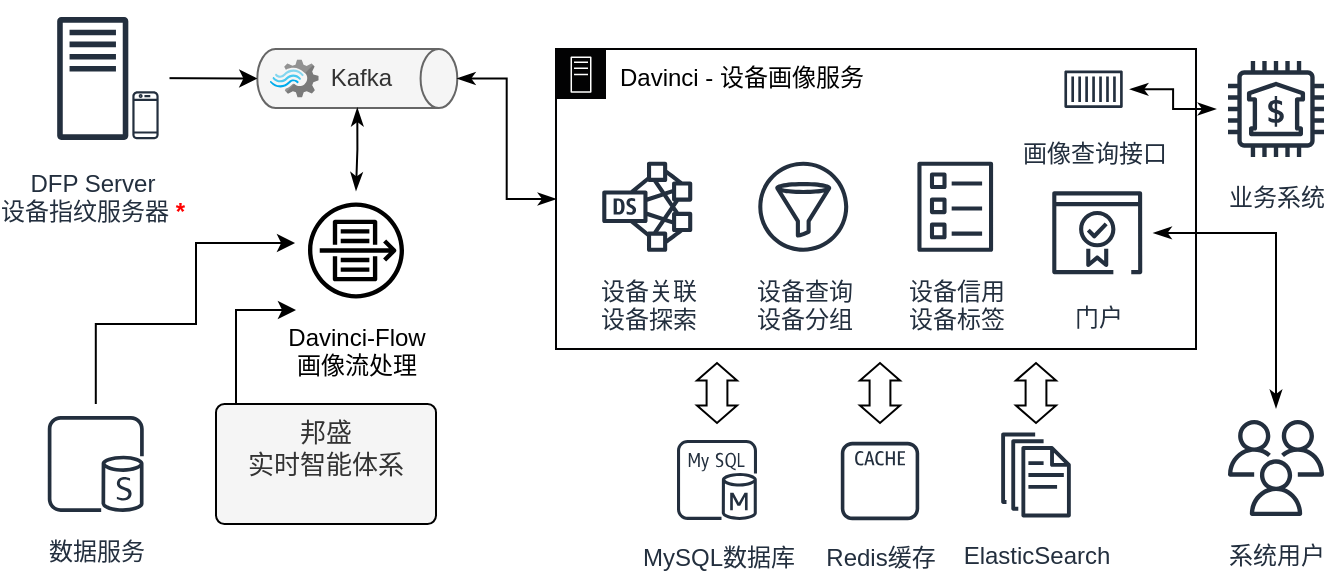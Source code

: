 <mxfile version="21.3.8" type="device">
  <diagram name="宁波银行杨总汇报" id="ccmA573On8Qi5qQvj16y">
    <mxGraphModel dx="1122" dy="644" grid="0" gridSize="10" guides="1" tooltips="1" connect="1" arrows="1" fold="1" page="0" pageScale="1" pageWidth="827" pageHeight="1169" background="none" math="0" shadow="0" extFonts="Noto Serif SC^https://fonts.googleapis.com/css?family=Noto+Serif+SC">
      <root>
        <mxCell id="ba9AUwtUFL8QYG3lRfYf-0" />
        <mxCell id="ba9AUwtUFL8QYG3lRfYf-1" parent="ba9AUwtUFL8QYG3lRfYf-0" />
        <mxCell id="ba9AUwtUFL8QYG3lRfYf-60" value="MySQL数据库" style="outlineConnect=0;fontColor=#232F3E;gradientColor=none;strokeColor=#232F3E;fillColor=#ffffff;dashed=0;verticalLabelPosition=bottom;verticalAlign=top;align=center;html=1;fontSize=12;fontStyle=0;aspect=fixed;shape=mxgraph.aws4.resourceIcon;resIcon=mxgraph.aws4.mysql_db_instance;" parent="ba9AUwtUFL8QYG3lRfYf-1" vertex="1">
          <mxGeometry x="35.5" y="533" width="50" height="50" as="geometry" />
        </mxCell>
        <mxCell id="ba9AUwtUFL8QYG3lRfYf-62" value="" style="group" parent="ba9AUwtUFL8QYG3lRfYf-1" vertex="1" connectable="0">
          <mxGeometry x="-169.35" y="342.5" width="100" height="29.5" as="geometry" />
        </mxCell>
        <mxCell id="ba9AUwtUFL8QYG3lRfYf-90" value="" style="group" parent="ba9AUwtUFL8QYG3lRfYf-62" vertex="1" connectable="0">
          <mxGeometry width="100" height="29.5" as="geometry" />
        </mxCell>
        <mxCell id="ba9AUwtUFL8QYG3lRfYf-54" value="&amp;nbsp;Kafka" style="html=1;shape=mxgraph.flowchart.direct_data;whiteSpace=wrap;fontColor=#333333;strokeColor=#666666;fillColor=#f5f5f5;" parent="ba9AUwtUFL8QYG3lRfYf-90" vertex="1">
          <mxGeometry width="100" height="29.5" as="geometry" />
        </mxCell>
        <mxCell id="ba9AUwtUFL8QYG3lRfYf-89" value="" style="aspect=fixed;html=1;points=[];align=center;image;fontSize=12;image=img/lib/mscae/Stream_Analytics.svg;dashed=1;dashPattern=1 1;strokeColor=#020203;strokeWidth=8;fillColor=none;" parent="ba9AUwtUFL8QYG3lRfYf-90" vertex="1">
          <mxGeometry x="6.35" y="5.25" width="24.36" height="19" as="geometry" />
        </mxCell>
        <mxCell id="ba9AUwtUFL8QYG3lRfYf-65" value="Davinci-Flow&lt;br&gt;画像流处理" style="outlineConnect=0;dashed=0;verticalLabelPosition=bottom;verticalAlign=top;align=center;html=1;fontSize=12;fontStyle=0;aspect=fixed;shape=mxgraph.aws4.resourceIcon;resIcon=mxgraph.aws4.flow_logs;" parent="ba9AUwtUFL8QYG3lRfYf-1" vertex="1">
          <mxGeometry x="-150" y="413.25" width="60" height="60" as="geometry" />
        </mxCell>
        <mxCell id="ba9AUwtUFL8QYG3lRfYf-66" style="edgeStyle=orthogonalEdgeStyle;rounded=0;orthogonalLoop=1;jettySize=auto;html=1;exitX=0.5;exitY=1;exitDx=0;exitDy=0;exitPerimeter=0;fontSize=10;fontColor=#333333;endArrow=classicThin;endFill=1;startArrow=classicThin;startFill=1;" parent="ba9AUwtUFL8QYG3lRfYf-1" source="ba9AUwtUFL8QYG3lRfYf-54" target="ba9AUwtUFL8QYG3lRfYf-65" edge="1">
          <mxGeometry relative="1" as="geometry" />
        </mxCell>
        <mxCell id="ba9AUwtUFL8QYG3lRfYf-69" value="" style="endArrow=classic;html=1;fontSize=13;fontColor=#333333;entryX=0;entryY=0.5;entryDx=0;entryDy=0;entryPerimeter=0;" parent="ba9AUwtUFL8QYG3lRfYf-1" target="ba9AUwtUFL8QYG3lRfYf-54" edge="1">
          <mxGeometry width="50" height="50" relative="1" as="geometry">
            <mxPoint x="-229" y="357" as="sourcePoint" />
            <mxPoint x="-190" y="350" as="targetPoint" />
          </mxGeometry>
        </mxCell>
        <mxCell id="ba9AUwtUFL8QYG3lRfYf-73" value="" style="group;align=center;verticalAlign=top;" parent="ba9AUwtUFL8QYG3lRfYf-1" vertex="1" connectable="0">
          <mxGeometry x="-190" y="520" width="110" height="60" as="geometry" />
        </mxCell>
        <mxCell id="ba9AUwtUFL8QYG3lRfYf-68" value="邦盛&lt;br&gt;实时智能体系" style="rounded=1;whiteSpace=wrap;html=1;strokeColor=#000000;fillColor=#f5f5f5;fontSize=13;fontColor=#333333;arcSize=7;horizontal=1;verticalAlign=top;" parent="ba9AUwtUFL8QYG3lRfYf-73" vertex="1">
          <mxGeometry width="110" height="60" as="geometry" />
        </mxCell>
        <mxCell id="ba9AUwtUFL8QYG3lRfYf-77" value="" style="group" parent="ba9AUwtUFL8QYG3lRfYf-1" vertex="1" connectable="0">
          <mxGeometry x="-290" y="318.88" width="79.75" height="76.75" as="geometry" />
        </mxCell>
        <mxCell id="ba9AUwtUFL8QYG3lRfYf-76" value="DFP Server&lt;br&gt;设备指纹服务器 &lt;b&gt;&lt;font color=&quot;#ff0000&quot;&gt;*&lt;/font&gt;&lt;/b&gt;" style="outlineConnect=0;fontColor=#232F3E;gradientColor=none;strokeColor=#232F3E;fillColor=#ffffff;dashed=0;verticalLabelPosition=bottom;verticalAlign=top;align=center;html=1;fontSize=12;fontStyle=0;aspect=fixed;shape=mxgraph.aws4.resourceIcon;resIcon=mxgraph.aws4.traditional_server;" parent="ba9AUwtUFL8QYG3lRfYf-77" vertex="1">
          <mxGeometry width="76.75" height="76.75" as="geometry" />
        </mxCell>
        <mxCell id="ba9AUwtUFL8QYG3lRfYf-75" value="" style="outlineConnect=0;fontColor=#232F3E;gradientColor=none;strokeColor=#232F3E;dashed=1;verticalLabelPosition=bottom;verticalAlign=top;align=center;html=1;fontSize=12;fontStyle=0;aspect=fixed;shape=mxgraph.aws4.resourceIcon;resIcon=mxgraph.aws4.mobile_client;strokeWidth=8;perimeterSpacing=0;dashPattern=1 1;fillColor=none;" parent="ba9AUwtUFL8QYG3lRfYf-77" vertex="1">
          <mxGeometry x="49.75" y="41.75" width="30" height="30" as="geometry" />
        </mxCell>
        <mxCell id="ba9AUwtUFL8QYG3lRfYf-80" style="edgeStyle=orthogonalEdgeStyle;rounded=0;orthogonalLoop=1;jettySize=auto;html=1;entryX=-0.008;entryY=0.438;entryDx=0;entryDy=0;entryPerimeter=0;fontSize=13;fontColor=#333333;" parent="ba9AUwtUFL8QYG3lRfYf-1" source="ba9AUwtUFL8QYG3lRfYf-83" target="ba9AUwtUFL8QYG3lRfYf-65" edge="1">
          <mxGeometry relative="1" as="geometry">
            <mxPoint x="-250.083" y="548.5" as="sourcePoint" />
            <Array as="points">
              <mxPoint x="-250" y="480" />
              <mxPoint x="-200" y="480" />
              <mxPoint x="-200" y="440" />
            </Array>
          </mxGeometry>
        </mxCell>
        <mxCell id="ba9AUwtUFL8QYG3lRfYf-81" style="edgeStyle=orthogonalEdgeStyle;rounded=0;orthogonalLoop=1;jettySize=auto;html=1;fontSize=13;fontColor=#333333;exitX=0.25;exitY=0;exitDx=0;exitDy=0;" parent="ba9AUwtUFL8QYG3lRfYf-1" source="ba9AUwtUFL8QYG3lRfYf-68" target="ba9AUwtUFL8QYG3lRfYf-65" edge="1">
          <mxGeometry relative="1" as="geometry">
            <mxPoint x="-180" y="520" as="sourcePoint" />
            <Array as="points">
              <mxPoint x="-180" y="520" />
              <mxPoint x="-180" y="473" />
            </Array>
          </mxGeometry>
        </mxCell>
        <mxCell id="ba9AUwtUFL8QYG3lRfYf-83" value="数据服务" style="outlineConnect=0;fontColor=#232F3E;gradientColor=none;strokeColor=#232F3E;fillColor=#ffffff;dashed=0;verticalLabelPosition=bottom;verticalAlign=top;align=center;html=1;fontSize=12;fontStyle=0;aspect=fixed;shape=mxgraph.aws4.resourceIcon;resIcon=mxgraph.aws4.sql_replica;dashPattern=1 1;" parent="ba9AUwtUFL8QYG3lRfYf-1" vertex="1">
          <mxGeometry x="-280.12" y="520" width="60" height="60" as="geometry" />
        </mxCell>
        <mxCell id="ba9AUwtUFL8QYG3lRfYf-85" value="Redis缓存" style="outlineConnect=0;fontColor=#232F3E;gradientColor=none;strokeColor=#232F3E;fillColor=#ffffff;dashed=0;verticalLabelPosition=bottom;verticalAlign=top;align=center;html=1;fontSize=12;fontStyle=0;aspect=fixed;shape=mxgraph.aws4.resourceIcon;resIcon=mxgraph.aws4.cache_node;dashPattern=1 1;" parent="ba9AUwtUFL8QYG3lRfYf-1" vertex="1">
          <mxGeometry x="117.5" y="534" width="49" height="49" as="geometry" />
        </mxCell>
        <mxCell id="ba9AUwtUFL8QYG3lRfYf-88" value="ElasticSearch" style="outlineConnect=0;fontColor=#232F3E;gradientColor=none;strokeColor=#232F3E;fillColor=#ffffff;dashed=0;verticalLabelPosition=bottom;verticalAlign=top;align=center;html=1;fontSize=12;fontStyle=0;aspect=fixed;shape=mxgraph.aws4.resourceIcon;resIcon=mxgraph.aws4.documents;dashPattern=1 1;" parent="ba9AUwtUFL8QYG3lRfYf-1" vertex="1">
          <mxGeometry x="193.5" y="529" width="53" height="53" as="geometry" />
        </mxCell>
        <mxCell id="04aj7u6wkHqOeWW7OmLu-4" value="" style="group;labelBackgroundColor=#ffffff;" parent="ba9AUwtUFL8QYG3lRfYf-1" vertex="1" connectable="0">
          <mxGeometry x="-20" y="342.5" width="320" height="150" as="geometry" />
        </mxCell>
        <mxCell id="ba9AUwtUFL8QYG3lRfYf-82" value="Davinci -&amp;nbsp;设备画像服务" style="outlineConnect=0;gradientColor=none;html=1;whiteSpace=wrap;fontSize=12;fontStyle=0;shape=mxgraph.aws4.group;grIcon=mxgraph.aws4.group_on_premise;fillColor=none;verticalAlign=top;align=left;spacingLeft=30;dashed=0;dashPattern=1 1;strokeColor=#020203;" parent="04aj7u6wkHqOeWW7OmLu-4" vertex="1">
          <mxGeometry width="320" height="150" as="geometry" />
        </mxCell>
        <mxCell id="ba9AUwtUFL8QYG3lRfYf-84" value="设备关联&lt;br&gt;设备探索" style="outlineConnect=0;fontColor=#232F3E;gradientColor=none;strokeColor=#232F3E;fillColor=#ffffff;dashed=0;verticalLabelPosition=bottom;verticalAlign=top;align=center;html=1;fontSize=12;fontStyle=0;aspect=fixed;shape=mxgraph.aws4.resourceIcon;resIcon=mxgraph.aws4.dense_storage_node;dashPattern=1 1;" parent="04aj7u6wkHqOeWW7OmLu-4" vertex="1">
          <mxGeometry x="17.5" y="50.75" width="56.25" height="56.25" as="geometry" />
        </mxCell>
        <mxCell id="04aj7u6wkHqOeWW7OmLu-0" value="设备查询&lt;br&gt;设备分组" style="outlineConnect=0;fontColor=#232F3E;gradientColor=none;strokeColor=#232F3E;fillColor=#ffffff;dashed=0;verticalLabelPosition=bottom;verticalAlign=top;align=center;html=1;fontSize=12;fontStyle=0;aspect=fixed;shape=mxgraph.aws4.resourceIcon;resIcon=mxgraph.aws4.filtering_rule;dashPattern=1 1;" parent="04aj7u6wkHqOeWW7OmLu-4" vertex="1">
          <mxGeometry x="95.5" y="50.75" width="56.25" height="56.25" as="geometry" />
        </mxCell>
        <mxCell id="04aj7u6wkHqOeWW7OmLu-1" value="门户" style="outlineConnect=0;fontColor=#232F3E;gradientColor=none;strokeColor=#232F3E;fillColor=#ffffff;dashed=0;verticalLabelPosition=bottom;verticalAlign=top;align=center;html=1;fontSize=12;fontStyle=0;aspect=fixed;shape=mxgraph.aws4.resourceIcon;resIcon=mxgraph.aws4.certificate_manager_2;dashPattern=1 1;" parent="04aj7u6wkHqOeWW7OmLu-4" vertex="1">
          <mxGeometry x="242.5" y="63.75" width="56.25" height="56.25" as="geometry" />
        </mxCell>
        <mxCell id="04aj7u6wkHqOeWW7OmLu-2" value="设备信用&lt;br&gt;设备标签" style="outlineConnect=0;fontColor=#232F3E;gradientColor=none;strokeColor=#232F3E;fillColor=#ffffff;dashed=0;verticalLabelPosition=bottom;verticalAlign=top;align=center;html=1;fontSize=12;fontStyle=0;aspect=fixed;shape=mxgraph.aws4.resourceIcon;resIcon=mxgraph.aws4.template;dashPattern=1 1;" parent="04aj7u6wkHqOeWW7OmLu-4" vertex="1">
          <mxGeometry x="171.5" y="50.75" width="56.25" height="56.25" as="geometry" />
        </mxCell>
        <mxCell id="04aj7u6wkHqOeWW7OmLu-3" value="画像查询接口" style="outlineConnect=0;fontColor=#232F3E;gradientColor=none;strokeColor=#232F3E;dashed=0;verticalLabelPosition=bottom;verticalAlign=top;align=center;html=1;fontSize=12;fontStyle=0;aspect=fixed;shape=mxgraph.aws4.resourceIcon;resIcon=mxgraph.aws4.container_1;dashPattern=1 1;fillColor=none;" parent="04aj7u6wkHqOeWW7OmLu-4" vertex="1">
          <mxGeometry x="250.56" y="1.875" width="36.45" height="36.45" as="geometry" />
        </mxCell>
        <mxCell id="04aj7u6wkHqOeWW7OmLu-5" value="" style="html=1;shadow=0;dashed=0;align=center;verticalAlign=middle;shape=mxgraph.arrows2.twoWayArrow;dy=0.48;dx=8.69;fontSize=10;rotation=90;" parent="ba9AUwtUFL8QYG3lRfYf-1" vertex="1">
          <mxGeometry x="45.5" y="504.5" width="30" height="20" as="geometry" />
        </mxCell>
        <mxCell id="04aj7u6wkHqOeWW7OmLu-7" value="" style="html=1;shadow=0;dashed=0;align=center;verticalAlign=middle;shape=mxgraph.arrows2.twoWayArrow;dy=0.48;dx=8.69;fontSize=10;rotation=90;" parent="ba9AUwtUFL8QYG3lRfYf-1" vertex="1">
          <mxGeometry x="127" y="504.5" width="30" height="20" as="geometry" />
        </mxCell>
        <mxCell id="04aj7u6wkHqOeWW7OmLu-8" value="" style="html=1;shadow=0;dashed=0;align=center;verticalAlign=middle;shape=mxgraph.arrows2.twoWayArrow;dy=0.48;dx=8.69;fontSize=10;rotation=90;" parent="ba9AUwtUFL8QYG3lRfYf-1" vertex="1">
          <mxGeometry x="205" y="504.5" width="30" height="20" as="geometry" />
        </mxCell>
        <mxCell id="04aj7u6wkHqOeWW7OmLu-9" style="edgeStyle=orthogonalEdgeStyle;rounded=0;orthogonalLoop=1;jettySize=auto;html=1;startArrow=classicThin;startFill=1;endArrow=classicThin;endFill=1;fontSize=13;fontColor=#000000;" parent="ba9AUwtUFL8QYG3lRfYf-1" source="ba9AUwtUFL8QYG3lRfYf-54" target="ba9AUwtUFL8QYG3lRfYf-82" edge="1">
          <mxGeometry relative="1" as="geometry" />
        </mxCell>
        <mxCell id="04aj7u6wkHqOeWW7OmLu-10" value="系统用户" style="outlineConnect=0;fontColor=#232F3E;gradientColor=none;strokeColor=#232F3E;fillColor=#ffffff;dashed=0;verticalLabelPosition=bottom;verticalAlign=top;align=center;html=1;fontSize=12;fontStyle=0;aspect=fixed;shape=mxgraph.aws4.resourceIcon;resIcon=mxgraph.aws4.users;dashPattern=1 1;" parent="ba9AUwtUFL8QYG3lRfYf-1" vertex="1">
          <mxGeometry x="310" y="522" width="60" height="60" as="geometry" />
        </mxCell>
        <mxCell id="04aj7u6wkHqOeWW7OmLu-12" style="edgeStyle=orthogonalEdgeStyle;rounded=0;orthogonalLoop=1;jettySize=auto;html=1;startArrow=classicThin;startFill=1;endArrow=classicThin;endFill=1;fontSize=13;fontColor=#000000;" parent="ba9AUwtUFL8QYG3lRfYf-1" source="04aj7u6wkHqOeWW7OmLu-1" target="04aj7u6wkHqOeWW7OmLu-10" edge="1">
          <mxGeometry relative="1" as="geometry" />
        </mxCell>
        <mxCell id="04aj7u6wkHqOeWW7OmLu-13" value="业务系统" style="outlineConnect=0;fontColor=#232F3E;gradientColor=none;strokeColor=#232F3E;fillColor=#ffffff;dashed=0;verticalLabelPosition=bottom;verticalAlign=top;align=center;html=1;fontSize=12;fontStyle=0;aspect=fixed;shape=mxgraph.aws4.resourceIcon;resIcon=mxgraph.aws4.bank;dashPattern=1 1;" parent="ba9AUwtUFL8QYG3lRfYf-1" vertex="1">
          <mxGeometry x="310" y="342.5" width="60" height="60" as="geometry" />
        </mxCell>
        <mxCell id="04aj7u6wkHqOeWW7OmLu-14" style="edgeStyle=orthogonalEdgeStyle;rounded=0;orthogonalLoop=1;jettySize=auto;html=1;startArrow=classicThin;startFill=1;endArrow=classicThin;endFill=1;fontSize=13;fontColor=#000000;" parent="ba9AUwtUFL8QYG3lRfYf-1" source="04aj7u6wkHqOeWW7OmLu-3" target="04aj7u6wkHqOeWW7OmLu-13" edge="1">
          <mxGeometry relative="1" as="geometry" />
        </mxCell>
      </root>
    </mxGraphModel>
  </diagram>
</mxfile>

